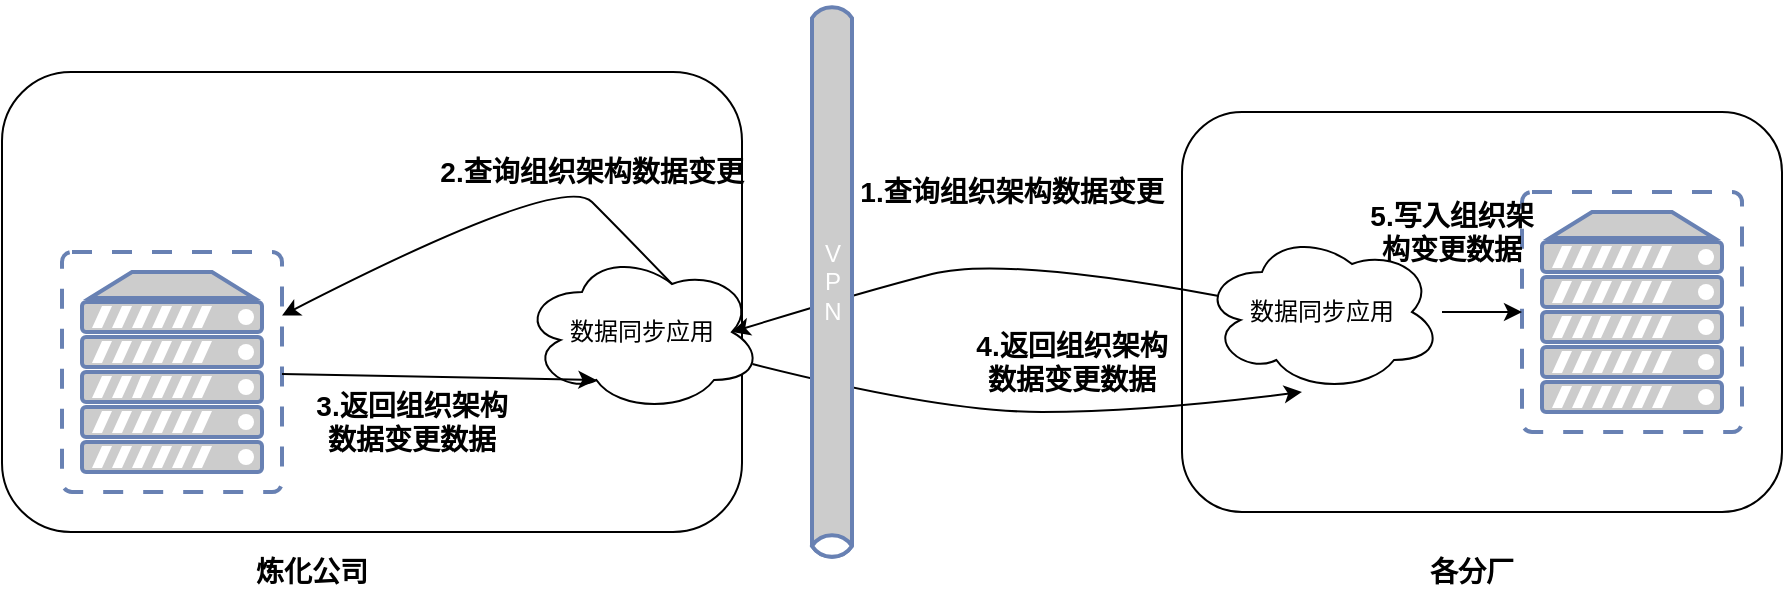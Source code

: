 <mxfile version="14.6.13" type="device"><diagram name="Page-1" id="822b0af5-4adb-64df-f703-e8dfc1f81529"><mxGraphModel dx="1205" dy="696" grid="1" gridSize="10" guides="1" tooltips="1" connect="1" arrows="1" fold="1" page="1" pageScale="1" pageWidth="1100" pageHeight="850" background="#ffffff" math="0" shadow="0"><root><mxCell id="0"/><mxCell id="1" parent="0"/><mxCell id="yY3PjJjaq1S7Rdi-cAXJ-56" value="" style="rounded=1;whiteSpace=wrap;html=1;fillColor=none;" vertex="1" parent="1"><mxGeometry x="690" y="250" width="300" height="200" as="geometry"/></mxCell><mxCell id="yY3PjJjaq1S7Rdi-cAXJ-57" value="" style="rounded=1;whiteSpace=wrap;html=1;fillColor=none;" vertex="1" parent="1"><mxGeometry x="100" y="230" width="370" height="230" as="geometry"/></mxCell><mxCell id="yY3PjJjaq1S7Rdi-cAXJ-1" value="" style="fontColor=#0066CC;verticalAlign=top;verticalLabelPosition=bottom;labelPosition=center;align=center;html=1;outlineConnect=0;fillColor=#CCCCCC;strokeColor=#6881B3;gradientColor=none;gradientDirection=north;strokeWidth=2;shape=mxgraph.networks.virtual_server;" vertex="1" parent="1"><mxGeometry x="130" y="320" width="110" height="120" as="geometry"/></mxCell><mxCell id="yY3PjJjaq1S7Rdi-cAXJ-3" value="数据同步应用" style="ellipse;shape=cloud;whiteSpace=wrap;html=1;" vertex="1" parent="1"><mxGeometry x="360" y="320" width="120" height="80" as="geometry"/></mxCell><mxCell id="yY3PjJjaq1S7Rdi-cAXJ-6" value="" style="fontColor=#0066CC;verticalAlign=top;verticalLabelPosition=bottom;labelPosition=center;align=center;html=1;outlineConnect=0;fillColor=#CCCCCC;strokeColor=#6881B3;gradientColor=none;gradientDirection=north;strokeWidth=2;shape=mxgraph.networks.virtual_server;" vertex="1" parent="1"><mxGeometry x="860" y="290" width="110" height="120" as="geometry"/></mxCell><mxCell id="yY3PjJjaq1S7Rdi-cAXJ-29" style="edgeStyle=orthogonalEdgeStyle;rounded=0;orthogonalLoop=1;jettySize=auto;html=1;" edge="1" parent="1" source="yY3PjJjaq1S7Rdi-cAXJ-7" target="yY3PjJjaq1S7Rdi-cAXJ-6"><mxGeometry relative="1" as="geometry"/></mxCell><mxCell id="yY3PjJjaq1S7Rdi-cAXJ-7" value="数据同步应用" style="ellipse;shape=cloud;whiteSpace=wrap;html=1;" vertex="1" parent="1"><mxGeometry x="700" y="310" width="120" height="80" as="geometry"/></mxCell><mxCell id="yY3PjJjaq1S7Rdi-cAXJ-12" value="" style="curved=1;endArrow=classic;html=1;exitX=0.625;exitY=0.2;exitDx=0;exitDy=0;exitPerimeter=0;" edge="1" parent="1" source="yY3PjJjaq1S7Rdi-cAXJ-3" target="yY3PjJjaq1S7Rdi-cAXJ-1"><mxGeometry width="50" height="50" relative="1" as="geometry"><mxPoint x="430" y="240" as="sourcePoint"/><mxPoint x="480" y="190" as="targetPoint"/><Array as="points"><mxPoint x="410" y="310"/><mxPoint x="380" y="280"/></Array></mxGeometry></mxCell><mxCell id="yY3PjJjaq1S7Rdi-cAXJ-13" value="&lt;b&gt;&lt;font style=&quot;font-size: 14px&quot;&gt;2.查询组织架构数据变更&lt;/font&gt;&lt;/b&gt;" style="text;html=1;strokeColor=none;fillColor=none;align=center;verticalAlign=middle;whiteSpace=wrap;rounded=0;" vertex="1" parent="1"><mxGeometry x="310" y="270" width="170" height="20" as="geometry"/></mxCell><mxCell id="yY3PjJjaq1S7Rdi-cAXJ-14" value="&lt;b&gt;&lt;font style=&quot;font-size: 14px&quot;&gt;3.返回组织架构数据变更数据&lt;/font&gt;&lt;/b&gt;" style="text;html=1;strokeColor=none;fillColor=none;align=center;verticalAlign=middle;whiteSpace=wrap;rounded=0;" vertex="1" parent="1"><mxGeometry x="250" y="380" width="110" height="50" as="geometry"/></mxCell><mxCell id="yY3PjJjaq1S7Rdi-cAXJ-15" value="" style="endArrow=classic;html=1;entryX=0.31;entryY=0.8;entryDx=0;entryDy=0;entryPerimeter=0;" edge="1" parent="1" source="yY3PjJjaq1S7Rdi-cAXJ-1" target="yY3PjJjaq1S7Rdi-cAXJ-3"><mxGeometry width="50" height="50" relative="1" as="geometry"><mxPoint x="350" y="520" as="sourcePoint"/><mxPoint x="400" y="470" as="targetPoint"/></mxGeometry></mxCell><mxCell id="yY3PjJjaq1S7Rdi-cAXJ-20" value="&lt;b&gt;&lt;font style=&quot;font-size: 14px&quot;&gt;炼化公司&lt;/font&gt;&lt;/b&gt;" style="text;html=1;strokeColor=none;fillColor=none;align=center;verticalAlign=middle;whiteSpace=wrap;rounded=0;" vertex="1" parent="1"><mxGeometry x="220" y="470" width="70" height="20" as="geometry"/></mxCell><mxCell id="yY3PjJjaq1S7Rdi-cAXJ-23" value="" style="curved=1;endArrow=classic;html=1;entryX=0.875;entryY=0.5;entryDx=0;entryDy=0;entryPerimeter=0;exitX=0.07;exitY=0.4;exitDx=0;exitDy=0;exitPerimeter=0;" edge="1" parent="1" source="yY3PjJjaq1S7Rdi-cAXJ-7" target="yY3PjJjaq1S7Rdi-cAXJ-3"><mxGeometry width="50" height="50" relative="1" as="geometry"><mxPoint x="530" y="390" as="sourcePoint"/><mxPoint x="580" y="340" as="targetPoint"/><Array as="points"><mxPoint x="600" y="322"/><mxPoint x="530" y="340"/></Array></mxGeometry></mxCell><mxCell id="yY3PjJjaq1S7Rdi-cAXJ-24" value="" style="curved=1;endArrow=classic;html=1;exitX=0.96;exitY=0.7;exitDx=0;exitDy=0;exitPerimeter=0;" edge="1" parent="1" source="yY3PjJjaq1S7Rdi-cAXJ-3"><mxGeometry width="50" height="50" relative="1" as="geometry"><mxPoint x="600" y="440" as="sourcePoint"/><mxPoint x="750" y="390" as="targetPoint"/><Array as="points"><mxPoint x="570" y="400"/><mxPoint x="670" y="400"/></Array></mxGeometry></mxCell><mxCell id="yY3PjJjaq1S7Rdi-cAXJ-25" value="&lt;b&gt;&lt;font style=&quot;font-size: 14px&quot;&gt;1.查询组织架构数据变更&lt;/font&gt;&lt;/b&gt;" style="text;html=1;strokeColor=none;fillColor=none;align=center;verticalAlign=middle;whiteSpace=wrap;rounded=0;" vertex="1" parent="1"><mxGeometry x="520" y="280" width="170" height="20" as="geometry"/></mxCell><mxCell id="yY3PjJjaq1S7Rdi-cAXJ-26" value="&lt;b&gt;&lt;font style=&quot;font-size: 14px&quot;&gt;4.返回组织架构数据变更数据&lt;/font&gt;&lt;/b&gt;" style="text;html=1;strokeColor=none;fillColor=none;align=center;verticalAlign=middle;whiteSpace=wrap;rounded=0;" vertex="1" parent="1"><mxGeometry x="580" y="350" width="110" height="50" as="geometry"/></mxCell><mxCell id="yY3PjJjaq1S7Rdi-cAXJ-27" value="&lt;b&gt;&lt;font style=&quot;font-size: 14px&quot;&gt;5.写入组织架构变更数据&lt;/font&gt;&lt;/b&gt;" style="text;html=1;strokeColor=none;fillColor=none;align=center;verticalAlign=middle;whiteSpace=wrap;rounded=0;" vertex="1" parent="1"><mxGeometry x="780" y="300" width="90" height="20" as="geometry"/></mxCell><mxCell id="yY3PjJjaq1S7Rdi-cAXJ-59" value="&lt;b&gt;&lt;font style=&quot;font-size: 14px&quot;&gt;各分厂&lt;/font&gt;&lt;/b&gt;" style="text;html=1;strokeColor=none;fillColor=none;align=center;verticalAlign=middle;whiteSpace=wrap;rounded=0;" vertex="1" parent="1"><mxGeometry x="800" y="470" width="70" height="20" as="geometry"/></mxCell><mxCell id="yY3PjJjaq1S7Rdi-cAXJ-60" value="V&lt;br&gt;P&lt;br&gt;N" style="html=1;outlineConnect=0;fillColor=#CCCCCC;strokeColor=#6881B3;gradientColor=none;gradientDirection=north;strokeWidth=2;shape=mxgraph.networks.bus;gradientColor=none;gradientDirection=north;fontColor=#ffffff;perimeter=backbonePerimeter;backboneSize=20;direction=south;" vertex="1" parent="1"><mxGeometry x="500" y="195" width="30" height="280" as="geometry"/></mxCell></root></mxGraphModel></diagram></mxfile>